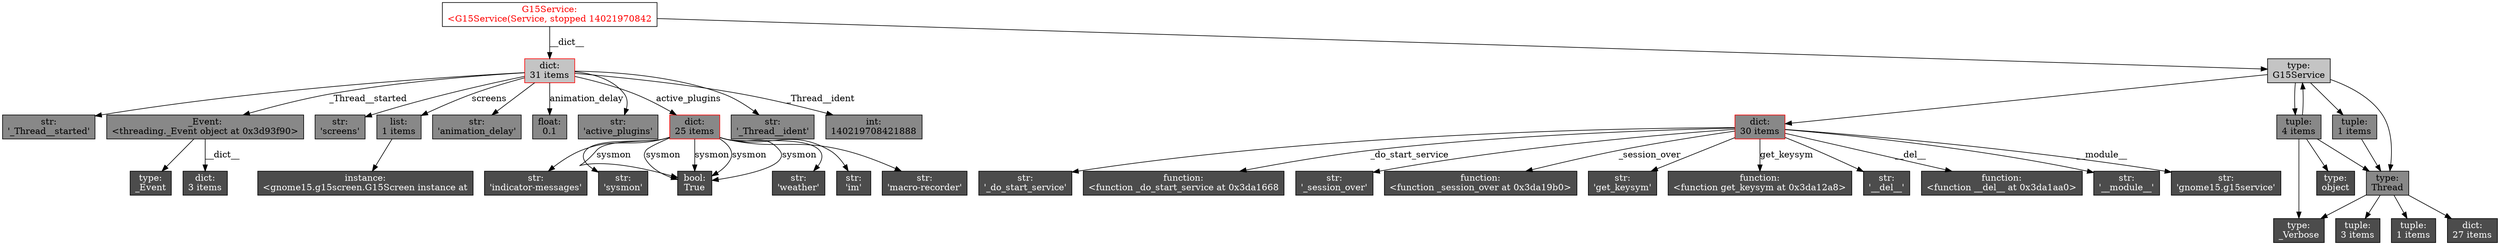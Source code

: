 digraph ObjectGraph {
  node[shape=box, style=filled, fillcolor=white];
  o64569040[fontcolor=red];
  o64569040[label="G15Service:\n<G15Service(Service, stopped 14021970842"];
  o64569040[fillcolor="0,0,1"];
  o64569040 -> o64137984 [label="__dict__",weight=10];
  o64569040 -> o65026416;
  o64137984[label="dict:\n31 items"];
  o64137984[fillcolor="0,0,0.766667"];
  o64137984 -> o33183592;
  o64137984 -> o58450192 [label="_Thread__ident",weight=2];
  o64137984 -> o33183648;
  o64137984 -> o64569232 [label="_Thread__started",weight=2];
  o64137984 -> o34696912;
  o64137984 -> o64585096 [label="screens",weight=2];
  o64137984 -> o34767064;
  o64137984 -> o62120376 [label="animation_delay",weight=2];
  o64137984 -> o34742544;
  o64137984 -> o49342656 [label="active_plugins",weight=2];
  o64137984[color=red];
  o65026416[label="type:\nG15Service"];
  o65026416[fillcolor="0,0,0.766667"];
  o65026416 -> o65027376;
  o65026416 -> o34705088;
  o65026416 -> o64568784;
  o65026416 -> o33797616;
  o33183592[label="str:\n'_Thread__ident'"];
  o33183592[fillcolor="0,0,0.533333"];
  o58450192[label="int:\n140219708421888"];
  o58450192[fillcolor="0,0,0.533333"];
  o33183648[label="str:\n'_Thread__started'"];
  o33183648[fillcolor="0,0,0.533333"];
  o64569232[label="_Event:\n<threading._Event object at 0x3d93f90>"];
  o64569232[fillcolor="0,0,0.533333"];
  o64569232 -> o49342944 [label="__dict__",weight=10];
  o64569232 -> o33792000;
  o34696912[label="str:\n'screens'"];
  o34696912[fillcolor="0,0,0.533333"];
  o64585096[label="list:\n1 items"];
  o64585096[fillcolor="0,0,0.533333"];
  o64585096 -> o64632880;
  o34767064[label="str:\n'animation_delay'"];
  o34767064[fillcolor="0,0,0.533333"];
  o62120376[label="float:\n0.1"];
  o62120376[fillcolor="0,0,0.533333"];
  o34742544[label="str:\n'active_plugins'"];
  o34742544[fillcolor="0,0,0.533333"];
  o49342656[label="dict:\n25 items"];
  o49342656[fillcolor="0,0,0.533333"];
  o49342656 -> o51924352;
  o49342656 -> o8948240 [label="sysmon",weight=2];
  o49342656 -> o48111808;
  o49342656 -> o8948240 [label="sysmon",weight=2];
  o49342656 -> o35137216;
  o49342656 -> o8948240 [label="sysmon",weight=2];
  o49342656 -> o47230120;
  o49342656 -> o8948240 [label="sysmon",weight=2];
  o49342656 -> o47230792;
  o49342656 -> o8948240 [label="sysmon",weight=2];
  o49342656[color=red];
  o65027376[label="dict:\n30 items"];
  o65027376[fillcolor="0,0,0.533333"];
  o65027376 -> o140220236419168;
  o65027376 -> o34767792 [label="__module__",weight=2];
  o65027376 -> o34743328;
  o65027376 -> o64624232 [label="_do_start_service",weight=2];
  o65027376 -> o34745792;
  o65027376 -> o64625072 [label="_session_over",weight=2];
  o65027376 -> o34755760;
  o65027376 -> o64623272 [label="get_keysym",weight=2];
  o65027376 -> o140220236402192;
  o65027376 -> o64625312 [label="__del__",weight=2];
  o65027376[color=red];
  o34705088[label="tuple:\n4 items"];
  o34705088[fillcolor="0,0,0.533333"];
  o34705088 -> o8659936;
  o34705088 -> o33398704;
  o34705088 -> o33797616;
  o34705088 -> o65026416;
  o64568784[label="tuple:\n1 items"];
  o64568784[fillcolor="0,0,0.533333"];
  o64568784 -> o33797616;
  o33797616[label="type:\nThread"];
  o33797616[fillcolor="0,0,0.533333"];
  o33797616 -> o33793744;
  o33797616 -> o33496112;
  o33797616 -> o33298896;
  o33797616 -> o33398704;
  o49342944[label="dict:\n3 items"];
  o49342944[fillcolor="0,0,0.3"];
  o49342944[fontcolor=white];
  o33792000[label="type:\n_Event"];
  o33792000[fillcolor="0,0,0.3"];
  o33792000[fontcolor=white];
  o64632880[label="instance:\n<gnome15.g15screen.G15Screen instance at"];
  o64632880[fillcolor="0,0,0.3"];
  o64632880[fontcolor=white];
  o51924352[label="str:\n'sysmon'"];
  o51924352[fillcolor="0,0,0.3"];
  o51924352[fontcolor=white];
  o8948240[label="bool:\nTrue"];
  o8948240[fillcolor="0,0,0.3"];
  o8948240[fontcolor=white];
  o48111808[label="str:\n'weather'"];
  o48111808[fillcolor="0,0,0.3"];
  o48111808[fontcolor=white];
  o35137216[label="str:\n'im'"];
  o35137216[fillcolor="0,0,0.3"];
  o35137216[fontcolor=white];
  o47230120[label="str:\n'macro-recorder'"];
  o47230120[fillcolor="0,0,0.3"];
  o47230120[fontcolor=white];
  o47230792[label="str:\n'indicator-messages'"];
  o47230792[fillcolor="0,0,0.3"];
  o47230792[fontcolor=white];
  o140220236419168[label="str:\n'__module__'"];
  o140220236419168[fillcolor="0,0,0.3"];
  o140220236419168[fontcolor=white];
  o34767792[label="str:\n'gnome15.g15service'"];
  o34767792[fillcolor="0,0,0.3"];
  o34767792[fontcolor=white];
  o34743328[label="str:\n'_do_start_service'"];
  o34743328[fillcolor="0,0,0.3"];
  o34743328[fontcolor=white];
  o64624232[label="function:\n<function _do_start_service at 0x3da1668"];
  o64624232[fillcolor="0,0,0.3"];
  o64624232[fontcolor=white];
  o34745792[label="str:\n'_session_over'"];
  o34745792[fillcolor="0,0,0.3"];
  o34745792[fontcolor=white];
  o64625072[label="function:\n<function _session_over at 0x3da19b0>"];
  o64625072[fillcolor="0,0,0.3"];
  o64625072[fontcolor=white];
  o34755760[label="str:\n'get_keysym'"];
  o34755760[fillcolor="0,0,0.3"];
  o34755760[fontcolor=white];
  o64623272[label="function:\n<function get_keysym at 0x3da12a8>"];
  o64623272[fillcolor="0,0,0.3"];
  o64623272[fontcolor=white];
  o140220236402192[label="str:\n'__del__'"];
  o140220236402192[fillcolor="0,0,0.3"];
  o140220236402192[fontcolor=white];
  o64625312[label="function:\n<function __del__ at 0x3da1aa0>"];
  o64625312[fillcolor="0,0,0.3"];
  o64625312[fontcolor=white];
  o8659936[label="type:\nobject"];
  o8659936[fillcolor="0,0,0.3"];
  o8659936[fontcolor=white];
  o33398704[label="type:\n_Verbose"];
  o33398704[fillcolor="0,0,0.3"];
  o33398704[fontcolor=white];
  o33793744[label="dict:\n27 items"];
  o33793744[fillcolor="0,0,0.3"];
  o33793744[fontcolor=white];
  o33496112[label="tuple:\n3 items"];
  o33496112[fillcolor="0,0,0.3"];
  o33496112[fontcolor=white];
  o33298896[label="tuple:\n1 items"];
  o33298896[fillcolor="0,0,0.3"];
  o33298896[fontcolor=white];
}
